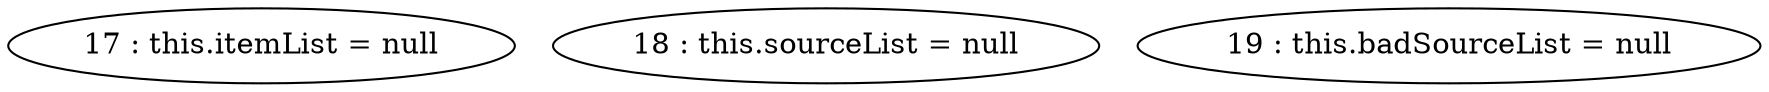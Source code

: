 digraph G {
"17 : this.itemList = null"
"18 : this.sourceList = null"
"19 : this.badSourceList = null"
}